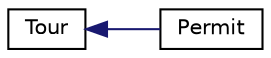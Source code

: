 digraph "Иерархия классов. Графический вид."
{
 // LATEX_PDF_SIZE
  edge [fontname="Helvetica",fontsize="10",labelfontname="Helvetica",labelfontsize="10"];
  node [fontname="Helvetica",fontsize="10",shape=record];
  rankdir="LR";
  Node0 [label="Tour",height=0.2,width=0.4,color="black", fillcolor="white", style="filled",URL="$class_tour.html",tooltip="Основной класс"];
  Node0 -> Node1 [dir="back",color="midnightblue",fontsize="10",style="solid",fontname="Helvetica"];
  Node1 [label="Permit",height=0.2,width=0.4,color="black", fillcolor="white", style="filled",URL="$class_permit.html",tooltip="Дочерний класс от Tour."];
}
